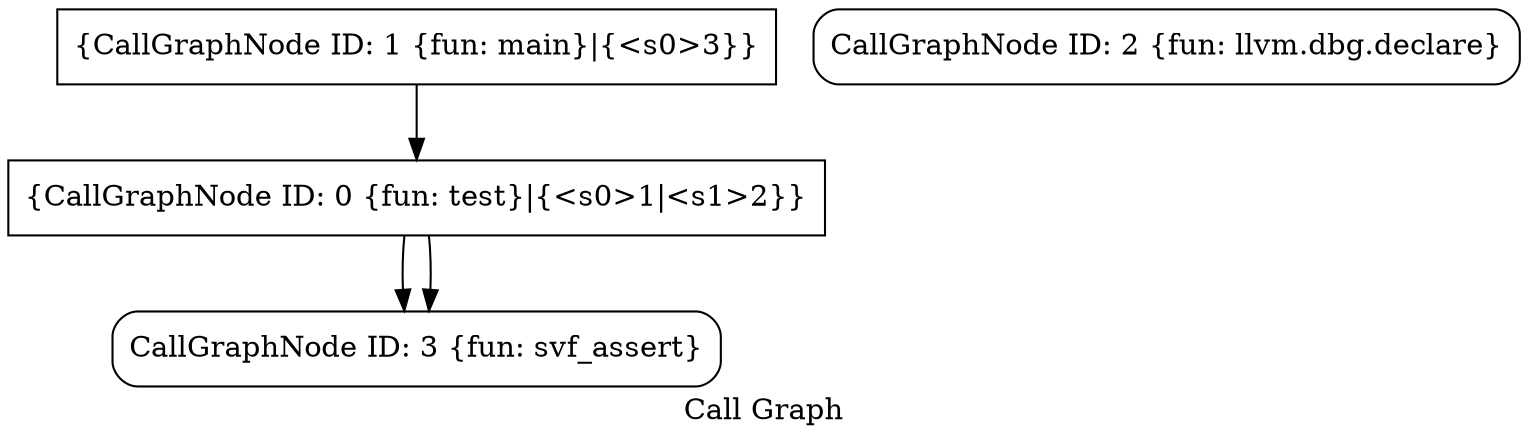 digraph "Call Graph" {
	label="Call Graph";

	Node0x6421fa772480 [shape=record,shape=box,label="{CallGraphNode ID: 0 \{fun: test\}|{<s0>1|<s1>2}}"];
	Node0x6421fa772480:s0 -> Node0x6421fa7961b0[color=black];
	Node0x6421fa772480:s1 -> Node0x6421fa7961b0[color=black];
	Node0x6421fa772510 [shape=record,shape=box,label="{CallGraphNode ID: 1 \{fun: main\}|{<s0>3}}"];
	Node0x6421fa772510:s0 -> Node0x6421fa772480[color=black];
	Node0x6421fa7725a0 [shape=record,shape=Mrecord,label="{CallGraphNode ID: 2 \{fun: llvm.dbg.declare\}}"];
	Node0x6421fa7961b0 [shape=record,shape=Mrecord,label="{CallGraphNode ID: 3 \{fun: svf_assert\}}"];
}
